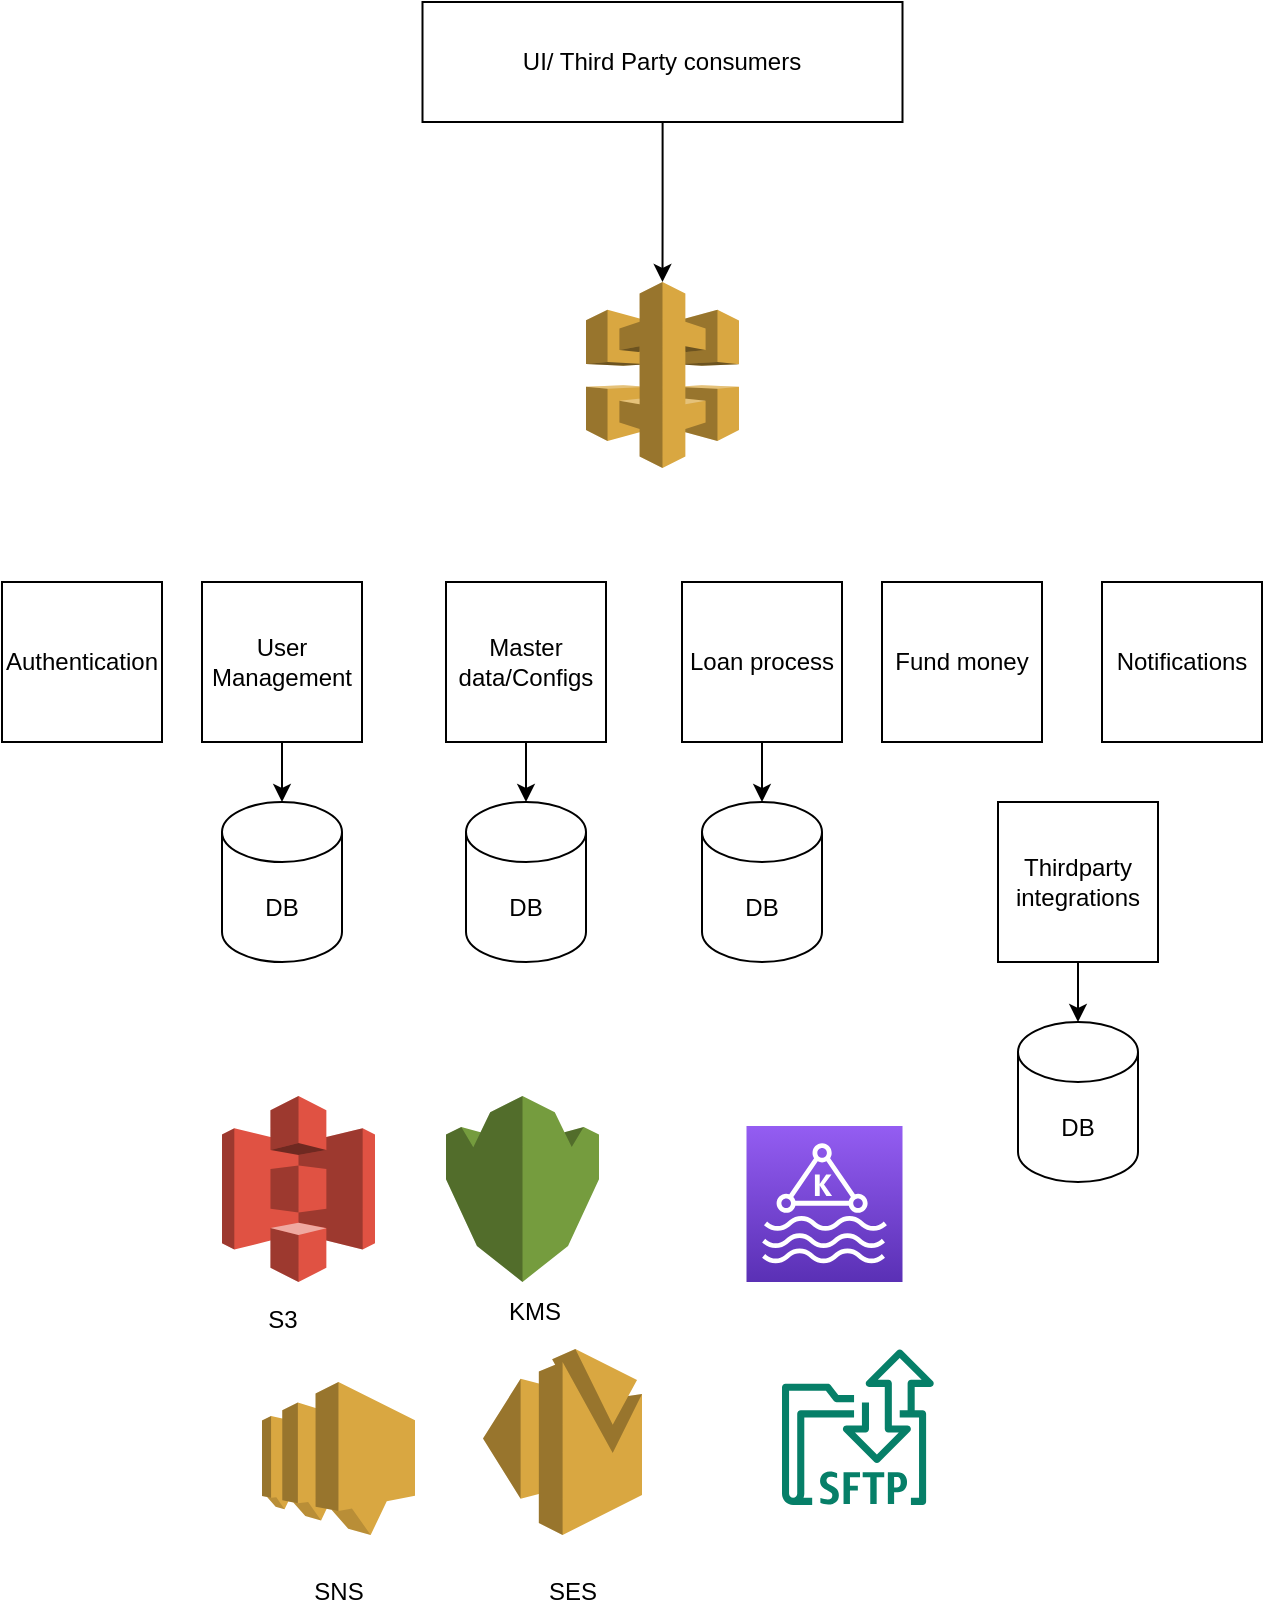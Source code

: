 <mxfile version="20.8.11" type="github">
  <diagram name="Page-1" id="u8UjKkn0u4j8-JwncoaO">
    <mxGraphModel dx="1034" dy="404" grid="1" gridSize="10" guides="1" tooltips="1" connect="1" arrows="1" fold="1" page="1" pageScale="1" pageWidth="850" pageHeight="1100" math="0" shadow="0">
      <root>
        <mxCell id="0" />
        <mxCell id="1" parent="0" />
        <mxCell id="B0iv0o7tv5YSU56jogPy-3" value="" style="edgeStyle=orthogonalEdgeStyle;rounded=0;orthogonalLoop=1;jettySize=auto;html=1;" edge="1" parent="1" source="B0iv0o7tv5YSU56jogPy-1" target="B0iv0o7tv5YSU56jogPy-2">
          <mxGeometry relative="1" as="geometry" />
        </mxCell>
        <mxCell id="B0iv0o7tv5YSU56jogPy-1" value="UI/ Third Party consumers" style="rounded=0;whiteSpace=wrap;html=1;" vertex="1" parent="1">
          <mxGeometry x="350.25" y="170" width="240" height="60" as="geometry" />
        </mxCell>
        <mxCell id="B0iv0o7tv5YSU56jogPy-2" value="" style="outlineConnect=0;dashed=0;verticalLabelPosition=bottom;verticalAlign=top;align=center;html=1;shape=mxgraph.aws3.api_gateway;fillColor=#D9A741;gradientColor=none;" vertex="1" parent="1">
          <mxGeometry x="432" y="310" width="76.5" height="93" as="geometry" />
        </mxCell>
        <mxCell id="B0iv0o7tv5YSU56jogPy-4" value="Authentication" style="whiteSpace=wrap;html=1;aspect=fixed;" vertex="1" parent="1">
          <mxGeometry x="140" y="460" width="80" height="80" as="geometry" />
        </mxCell>
        <mxCell id="B0iv0o7tv5YSU56jogPy-19" value="" style="edgeStyle=orthogonalEdgeStyle;rounded=0;orthogonalLoop=1;jettySize=auto;html=1;" edge="1" parent="1" source="B0iv0o7tv5YSU56jogPy-5" target="B0iv0o7tv5YSU56jogPy-6">
          <mxGeometry relative="1" as="geometry" />
        </mxCell>
        <mxCell id="B0iv0o7tv5YSU56jogPy-5" value="User Management" style="whiteSpace=wrap;html=1;aspect=fixed;" vertex="1" parent="1">
          <mxGeometry x="240" y="460" width="80" height="80" as="geometry" />
        </mxCell>
        <mxCell id="B0iv0o7tv5YSU56jogPy-6" value="DB" style="shape=cylinder3;whiteSpace=wrap;html=1;boundedLbl=1;backgroundOutline=1;size=15;" vertex="1" parent="1">
          <mxGeometry x="250" y="570" width="60" height="80" as="geometry" />
        </mxCell>
        <mxCell id="B0iv0o7tv5YSU56jogPy-20" value="" style="edgeStyle=orthogonalEdgeStyle;rounded=0;orthogonalLoop=1;jettySize=auto;html=1;" edge="1" parent="1" source="B0iv0o7tv5YSU56jogPy-7" target="B0iv0o7tv5YSU56jogPy-8">
          <mxGeometry relative="1" as="geometry" />
        </mxCell>
        <mxCell id="B0iv0o7tv5YSU56jogPy-7" value="Master data/Configs" style="whiteSpace=wrap;html=1;aspect=fixed;" vertex="1" parent="1">
          <mxGeometry x="362" y="460" width="80" height="80" as="geometry" />
        </mxCell>
        <mxCell id="B0iv0o7tv5YSU56jogPy-8" value="DB" style="shape=cylinder3;whiteSpace=wrap;html=1;boundedLbl=1;backgroundOutline=1;size=15;" vertex="1" parent="1">
          <mxGeometry x="372" y="570" width="60" height="80" as="geometry" />
        </mxCell>
        <mxCell id="B0iv0o7tv5YSU56jogPy-22" value="" style="edgeStyle=orthogonalEdgeStyle;rounded=0;orthogonalLoop=1;jettySize=auto;html=1;" edge="1" parent="1" source="B0iv0o7tv5YSU56jogPy-9" target="B0iv0o7tv5YSU56jogPy-21">
          <mxGeometry relative="1" as="geometry" />
        </mxCell>
        <mxCell id="B0iv0o7tv5YSU56jogPy-9" value="Loan process" style="whiteSpace=wrap;html=1;aspect=fixed;" vertex="1" parent="1">
          <mxGeometry x="480" y="460" width="80" height="80" as="geometry" />
        </mxCell>
        <mxCell id="B0iv0o7tv5YSU56jogPy-10" value="Fund money" style="whiteSpace=wrap;html=1;aspect=fixed;" vertex="1" parent="1">
          <mxGeometry x="580" y="460" width="80" height="80" as="geometry" />
        </mxCell>
        <mxCell id="B0iv0o7tv5YSU56jogPy-17" value="Notifications" style="whiteSpace=wrap;html=1;aspect=fixed;" vertex="1" parent="1">
          <mxGeometry x="690" y="460" width="80" height="80" as="geometry" />
        </mxCell>
        <mxCell id="B0iv0o7tv5YSU56jogPy-21" value="DB" style="shape=cylinder3;whiteSpace=wrap;html=1;boundedLbl=1;backgroundOutline=1;size=15;" vertex="1" parent="1">
          <mxGeometry x="490" y="570" width="60" height="80" as="geometry" />
        </mxCell>
        <mxCell id="B0iv0o7tv5YSU56jogPy-26" value="" style="edgeStyle=orthogonalEdgeStyle;rounded=0;orthogonalLoop=1;jettySize=auto;html=1;" edge="1" parent="1" source="B0iv0o7tv5YSU56jogPy-23" target="B0iv0o7tv5YSU56jogPy-24">
          <mxGeometry relative="1" as="geometry" />
        </mxCell>
        <mxCell id="B0iv0o7tv5YSU56jogPy-23" value="Thirdparty integrations" style="whiteSpace=wrap;html=1;aspect=fixed;" vertex="1" parent="1">
          <mxGeometry x="638" y="570" width="80" height="80" as="geometry" />
        </mxCell>
        <mxCell id="B0iv0o7tv5YSU56jogPy-24" value="DB" style="shape=cylinder3;whiteSpace=wrap;html=1;boundedLbl=1;backgroundOutline=1;size=15;" vertex="1" parent="1">
          <mxGeometry x="648" y="680" width="60" height="80" as="geometry" />
        </mxCell>
        <mxCell id="B0iv0o7tv5YSU56jogPy-27" value="" style="outlineConnect=0;dashed=0;verticalLabelPosition=bottom;verticalAlign=top;align=center;html=1;shape=mxgraph.aws3.s3;fillColor=#E05243;gradientColor=none;" vertex="1" parent="1">
          <mxGeometry x="250" y="717" width="76.5" height="93" as="geometry" />
        </mxCell>
        <mxCell id="B0iv0o7tv5YSU56jogPy-28" value="S3" style="text;html=1;align=center;verticalAlign=middle;resizable=0;points=[];autosize=1;strokeColor=none;fillColor=none;" vertex="1" parent="1">
          <mxGeometry x="260" y="813.5" width="40" height="30" as="geometry" />
        </mxCell>
        <mxCell id="B0iv0o7tv5YSU56jogPy-29" value="" style="outlineConnect=0;dashed=0;verticalLabelPosition=bottom;verticalAlign=top;align=center;html=1;shape=mxgraph.aws3.kms;fillColor=#759C3E;gradientColor=none;" vertex="1" parent="1">
          <mxGeometry x="362" y="717" width="76.5" height="93" as="geometry" />
        </mxCell>
        <mxCell id="B0iv0o7tv5YSU56jogPy-30" value="KMS" style="text;html=1;align=center;verticalAlign=middle;resizable=0;points=[];autosize=1;strokeColor=none;fillColor=none;" vertex="1" parent="1">
          <mxGeometry x="380.5" y="810" width="50" height="30" as="geometry" />
        </mxCell>
        <mxCell id="B0iv0o7tv5YSU56jogPy-31" value="" style="outlineConnect=0;dashed=0;verticalLabelPosition=bottom;verticalAlign=top;align=center;html=1;shape=mxgraph.aws3.sns;fillColor=#D9A741;gradientColor=none;" vertex="1" parent="1">
          <mxGeometry x="270" y="860" width="76.5" height="76.5" as="geometry" />
        </mxCell>
        <mxCell id="B0iv0o7tv5YSU56jogPy-32" value="SNS" style="text;html=1;align=center;verticalAlign=middle;resizable=0;points=[];autosize=1;strokeColor=none;fillColor=none;" vertex="1" parent="1">
          <mxGeometry x="283.25" y="950" width="50" height="30" as="geometry" />
        </mxCell>
        <mxCell id="B0iv0o7tv5YSU56jogPy-33" value="" style="outlineConnect=0;dashed=0;verticalLabelPosition=bottom;verticalAlign=top;align=center;html=1;shape=mxgraph.aws3.ses;fillColor=#D9A741;gradientColor=none;" vertex="1" parent="1">
          <mxGeometry x="380.5" y="843.5" width="79.5" height="93" as="geometry" />
        </mxCell>
        <mxCell id="B0iv0o7tv5YSU56jogPy-34" value="SES" style="text;html=1;align=center;verticalAlign=middle;resizable=0;points=[];autosize=1;strokeColor=none;fillColor=none;" vertex="1" parent="1">
          <mxGeometry x="400" y="950" width="50" height="30" as="geometry" />
        </mxCell>
        <mxCell id="B0iv0o7tv5YSU56jogPy-35" value="" style="sketch=0;outlineConnect=0;fontColor=#232F3E;gradientColor=none;fillColor=#067F68;strokeColor=none;dashed=0;verticalLabelPosition=bottom;verticalAlign=top;align=center;html=1;fontSize=12;fontStyle=0;aspect=fixed;shape=mxgraph.aws4.transfer_for_sftp_resource;" vertex="1" parent="1">
          <mxGeometry x="530" y="843.5" width="76" height="78" as="geometry" />
        </mxCell>
        <mxCell id="B0iv0o7tv5YSU56jogPy-36" value="" style="sketch=0;points=[[0,0,0],[0.25,0,0],[0.5,0,0],[0.75,0,0],[1,0,0],[0,1,0],[0.25,1,0],[0.5,1,0],[0.75,1,0],[1,1,0],[0,0.25,0],[0,0.5,0],[0,0.75,0],[1,0.25,0],[1,0.5,0],[1,0.75,0]];outlineConnect=0;fontColor=#232F3E;gradientColor=#945DF2;gradientDirection=north;fillColor=#5A30B5;strokeColor=#ffffff;dashed=0;verticalLabelPosition=bottom;verticalAlign=top;align=center;html=1;fontSize=12;fontStyle=0;aspect=fixed;shape=mxgraph.aws4.resourceIcon;resIcon=mxgraph.aws4.managed_streaming_for_kafka;" vertex="1" parent="1">
          <mxGeometry x="512.25" y="732" width="78" height="78" as="geometry" />
        </mxCell>
      </root>
    </mxGraphModel>
  </diagram>
</mxfile>
